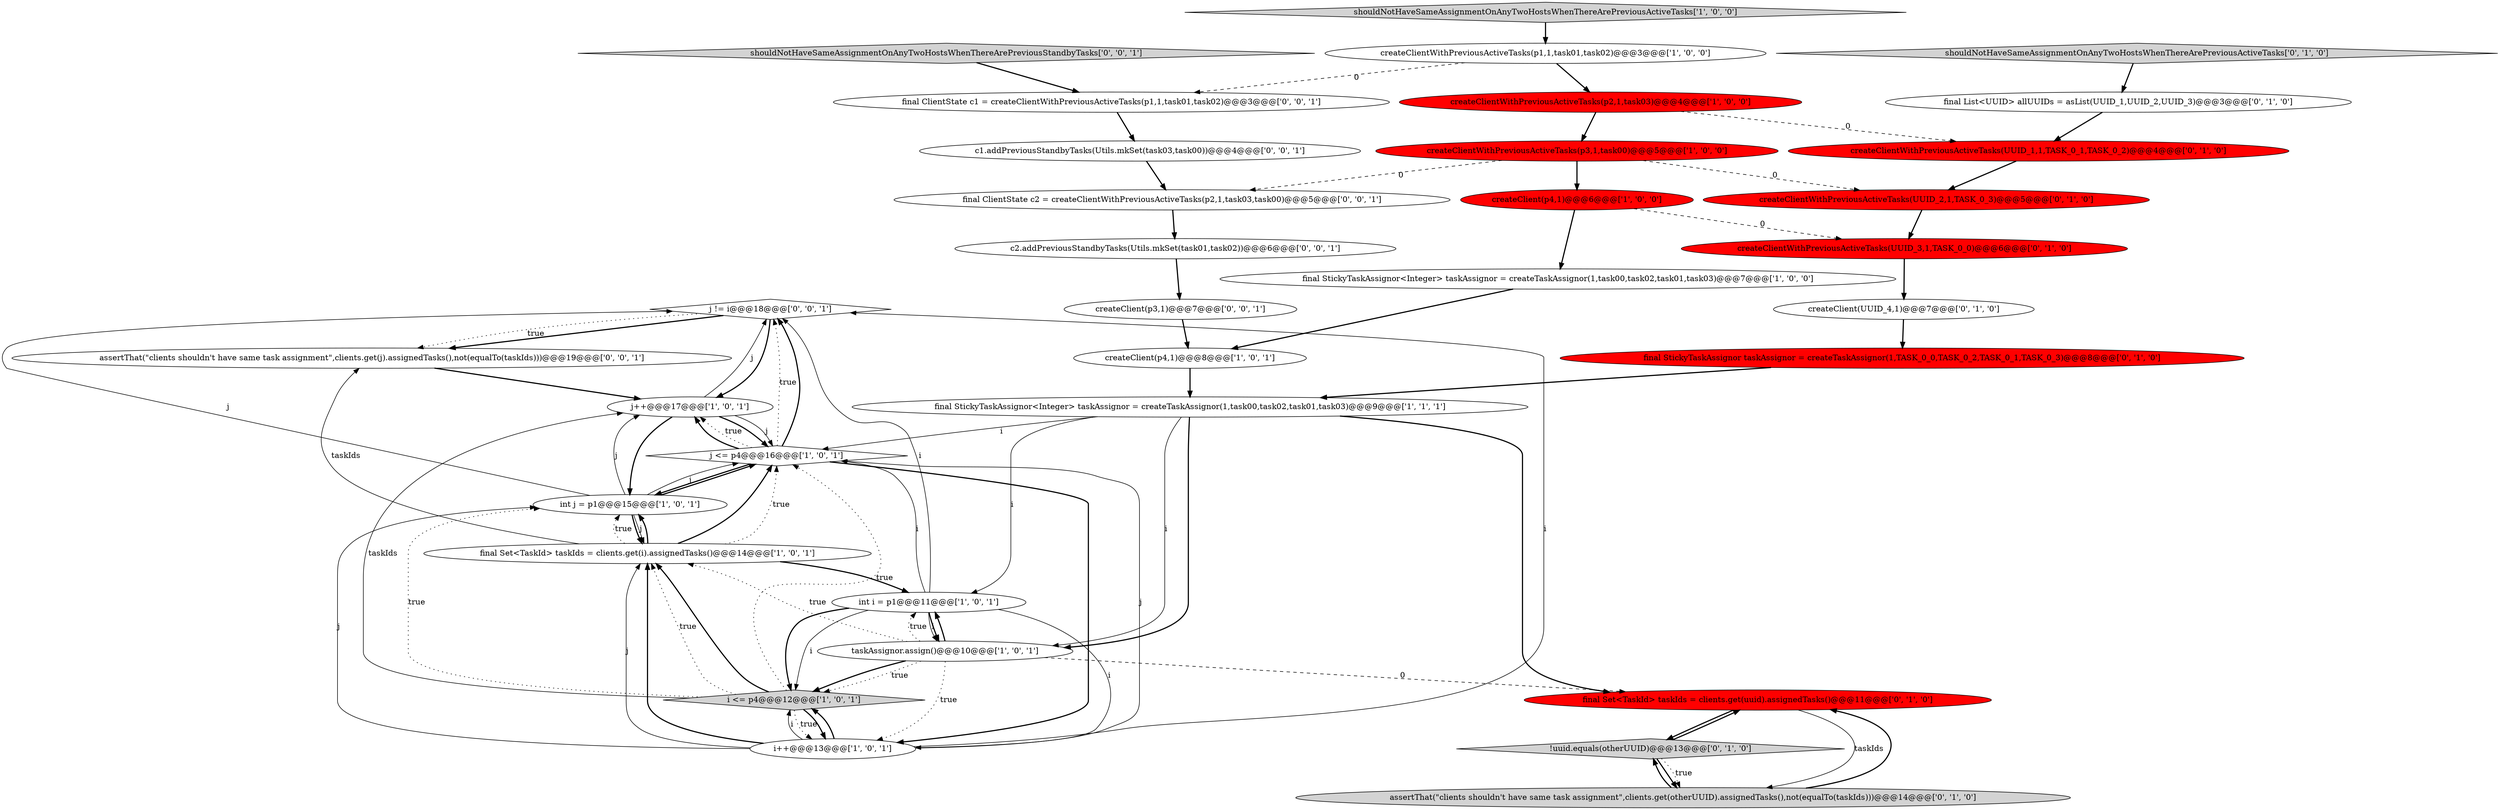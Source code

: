 digraph {
32 [style = filled, label = "j != i@@@18@@@['0', '0', '1']", fillcolor = white, shape = diamond image = "AAA0AAABBB3BBB"];
12 [style = filled, label = "final Set<TaskId> taskIds = clients.get(i).assignedTasks()@@@14@@@['1', '0', '1']", fillcolor = white, shape = ellipse image = "AAA0AAABBB1BBB"];
18 [style = filled, label = "!uuid.equals(otherUUID)@@@13@@@['0', '1', '0']", fillcolor = lightgray, shape = diamond image = "AAA0AAABBB2BBB"];
33 [style = filled, label = "assertThat(\"clients shouldn't have same task assignment\",clients.get(j).assignedTasks(),not(equalTo(taskIds)))@@@19@@@['0', '0', '1']", fillcolor = white, shape = ellipse image = "AAA0AAABBB3BBB"];
30 [style = filled, label = "shouldNotHaveSameAssignmentOnAnyTwoHostsWhenThereArePreviousStandbyTasks['0', '0', '1']", fillcolor = lightgray, shape = diamond image = "AAA0AAABBB3BBB"];
29 [style = filled, label = "final ClientState c1 = createClientWithPreviousActiveTasks(p1,1,task01,task02)@@@3@@@['0', '0', '1']", fillcolor = white, shape = ellipse image = "AAA0AAABBB3BBB"];
6 [style = filled, label = "i++@@@13@@@['1', '0', '1']", fillcolor = white, shape = ellipse image = "AAA0AAABBB1BBB"];
11 [style = filled, label = "int j = p1@@@15@@@['1', '0', '1']", fillcolor = white, shape = ellipse image = "AAA0AAABBB1BBB"];
24 [style = filled, label = "createClientWithPreviousActiveTasks(UUID_3,1,TASK_0_0)@@@6@@@['0', '1', '0']", fillcolor = red, shape = ellipse image = "AAA1AAABBB2BBB"];
4 [style = filled, label = "createClientWithPreviousActiveTasks(p2,1,task03)@@@4@@@['1', '0', '0']", fillcolor = red, shape = ellipse image = "AAA1AAABBB1BBB"];
1 [style = filled, label = "createClientWithPreviousActiveTasks(p3,1,task00)@@@5@@@['1', '0', '0']", fillcolor = red, shape = ellipse image = "AAA1AAABBB1BBB"];
23 [style = filled, label = "createClient(UUID_4,1)@@@7@@@['0', '1', '0']", fillcolor = white, shape = ellipse image = "AAA0AAABBB2BBB"];
25 [style = filled, label = "assertThat(\"clients shouldn't have same task assignment\",clients.get(otherUUID).assignedTasks(),not(equalTo(taskIds)))@@@14@@@['0', '1', '0']", fillcolor = lightgray, shape = ellipse image = "AAA0AAABBB2BBB"];
15 [style = filled, label = "j <= p4@@@16@@@['1', '0', '1']", fillcolor = white, shape = diamond image = "AAA0AAABBB1BBB"];
7 [style = filled, label = "createClient(p4,1)@@@8@@@['1', '0', '1']", fillcolor = white, shape = ellipse image = "AAA0AAABBB1BBB"];
2 [style = filled, label = "final StickyTaskAssignor<Integer> taskAssignor = createTaskAssignor(1,task00,task02,task01,task03)@@@9@@@['1', '1', '1']", fillcolor = white, shape = ellipse image = "AAA0AAABBB1BBB"];
9 [style = filled, label = "createClient(p4,1)@@@6@@@['1', '0', '0']", fillcolor = red, shape = ellipse image = "AAA1AAABBB1BBB"];
10 [style = filled, label = "taskAssignor.assign()@@@10@@@['1', '0', '1']", fillcolor = white, shape = ellipse image = "AAA0AAABBB1BBB"];
31 [style = filled, label = "final ClientState c2 = createClientWithPreviousActiveTasks(p2,1,task03,task00)@@@5@@@['0', '0', '1']", fillcolor = white, shape = ellipse image = "AAA0AAABBB3BBB"];
27 [style = filled, label = "c1.addPreviousStandbyTasks(Utils.mkSet(task03,task00))@@@4@@@['0', '0', '1']", fillcolor = white, shape = ellipse image = "AAA0AAABBB3BBB"];
17 [style = filled, label = "final StickyTaskAssignor taskAssignor = createTaskAssignor(1,TASK_0_0,TASK_0_2,TASK_0_1,TASK_0_3)@@@8@@@['0', '1', '0']", fillcolor = red, shape = ellipse image = "AAA1AAABBB2BBB"];
26 [style = filled, label = "createClient(p3,1)@@@7@@@['0', '0', '1']", fillcolor = white, shape = ellipse image = "AAA0AAABBB3BBB"];
19 [style = filled, label = "createClientWithPreviousActiveTasks(UUID_1,1,TASK_0_1,TASK_0_2)@@@4@@@['0', '1', '0']", fillcolor = red, shape = ellipse image = "AAA1AAABBB2BBB"];
22 [style = filled, label = "final List<UUID> allUUIDs = asList(UUID_1,UUID_2,UUID_3)@@@3@@@['0', '1', '0']", fillcolor = white, shape = ellipse image = "AAA0AAABBB2BBB"];
5 [style = filled, label = "final StickyTaskAssignor<Integer> taskAssignor = createTaskAssignor(1,task00,task02,task01,task03)@@@7@@@['1', '0', '0']", fillcolor = white, shape = ellipse image = "AAA0AAABBB1BBB"];
14 [style = filled, label = "int i = p1@@@11@@@['1', '0', '1']", fillcolor = white, shape = ellipse image = "AAA0AAABBB1BBB"];
28 [style = filled, label = "c2.addPreviousStandbyTasks(Utils.mkSet(task01,task02))@@@6@@@['0', '0', '1']", fillcolor = white, shape = ellipse image = "AAA0AAABBB3BBB"];
0 [style = filled, label = "createClientWithPreviousActiveTasks(p1,1,task01,task02)@@@3@@@['1', '0', '0']", fillcolor = white, shape = ellipse image = "AAA0AAABBB1BBB"];
13 [style = filled, label = "j++@@@17@@@['1', '0', '1']", fillcolor = white, shape = ellipse image = "AAA0AAABBB1BBB"];
3 [style = filled, label = "shouldNotHaveSameAssignmentOnAnyTwoHostsWhenThereArePreviousActiveTasks['1', '0', '0']", fillcolor = lightgray, shape = diamond image = "AAA0AAABBB1BBB"];
21 [style = filled, label = "final Set<TaskId> taskIds = clients.get(uuid).assignedTasks()@@@11@@@['0', '1', '0']", fillcolor = red, shape = ellipse image = "AAA1AAABBB2BBB"];
16 [style = filled, label = "createClientWithPreviousActiveTasks(UUID_2,1,TASK_0_3)@@@5@@@['0', '1', '0']", fillcolor = red, shape = ellipse image = "AAA1AAABBB2BBB"];
8 [style = filled, label = "i <= p4@@@12@@@['1', '0', '1']", fillcolor = lightgray, shape = diamond image = "AAA0AAABBB1BBB"];
20 [style = filled, label = "shouldNotHaveSameAssignmentOnAnyTwoHostsWhenThereArePreviousActiveTasks['0', '1', '0']", fillcolor = lightgray, shape = diamond image = "AAA0AAABBB2BBB"];
10->8 [style = dotted, label="true"];
12->15 [style = dotted, label="true"];
21->25 [style = solid, label="taskIds"];
8->6 [style = bold, label=""];
11->32 [style = solid, label="j"];
11->12 [style = solid, label="j"];
30->29 [style = bold, label=""];
21->18 [style = bold, label=""];
6->11 [style = solid, label="j"];
15->11 [style = bold, label=""];
10->8 [style = bold, label=""];
13->15 [style = solid, label="j"];
9->5 [style = bold, label=""];
23->17 [style = bold, label=""];
11->13 [style = solid, label="j"];
25->21 [style = bold, label=""];
10->6 [style = dotted, label="true"];
15->13 [style = bold, label=""];
26->7 [style = bold, label=""];
10->14 [style = bold, label=""];
1->31 [style = dashed, label="0"];
12->11 [style = bold, label=""];
14->10 [style = bold, label=""];
27->31 [style = bold, label=""];
11->12 [style = bold, label=""];
13->32 [style = solid, label="j"];
2->10 [style = solid, label="i"];
13->11 [style = bold, label=""];
12->33 [style = solid, label="taskIds"];
33->13 [style = bold, label=""];
3->0 [style = bold, label=""];
15->13 [style = dotted, label="true"];
12->11 [style = dotted, label="true"];
29->27 [style = bold, label=""];
14->6 [style = solid, label="i"];
8->12 [style = dotted, label="true"];
17->2 [style = bold, label=""];
2->21 [style = bold, label=""];
7->2 [style = bold, label=""];
2->14 [style = solid, label="i"];
12->14 [style = bold, label=""];
18->25 [style = bold, label=""];
5->7 [style = bold, label=""];
14->8 [style = bold, label=""];
13->15 [style = bold, label=""];
31->28 [style = bold, label=""];
14->32 [style = solid, label="i"];
22->19 [style = bold, label=""];
16->24 [style = bold, label=""];
25->18 [style = bold, label=""];
8->15 [style = dotted, label="true"];
28->26 [style = bold, label=""];
14->10 [style = solid, label="i"];
6->15 [style = solid, label="j"];
2->10 [style = bold, label=""];
32->33 [style = bold, label=""];
32->33 [style = dotted, label="true"];
1->9 [style = bold, label=""];
15->32 [style = dotted, label="true"];
19->16 [style = bold, label=""];
6->12 [style = solid, label="j"];
8->6 [style = dotted, label="true"];
0->29 [style = dashed, label="0"];
8->11 [style = dotted, label="true"];
4->19 [style = dashed, label="0"];
4->1 [style = bold, label=""];
8->13 [style = solid, label="taskIds"];
18->21 [style = bold, label=""];
6->32 [style = solid, label="i"];
8->12 [style = bold, label=""];
24->23 [style = bold, label=""];
6->12 [style = bold, label=""];
10->12 [style = dotted, label="true"];
10->21 [style = dashed, label="0"];
18->25 [style = dotted, label="true"];
9->24 [style = dashed, label="0"];
12->15 [style = bold, label=""];
15->6 [style = bold, label=""];
14->8 [style = solid, label="i"];
2->15 [style = solid, label="i"];
6->8 [style = solid, label="i"];
11->15 [style = bold, label=""];
20->22 [style = bold, label=""];
10->14 [style = dotted, label="true"];
0->4 [style = bold, label=""];
1->16 [style = dashed, label="0"];
6->8 [style = bold, label=""];
14->15 [style = solid, label="i"];
32->13 [style = bold, label=""];
15->32 [style = bold, label=""];
11->15 [style = solid, label="j"];
}
